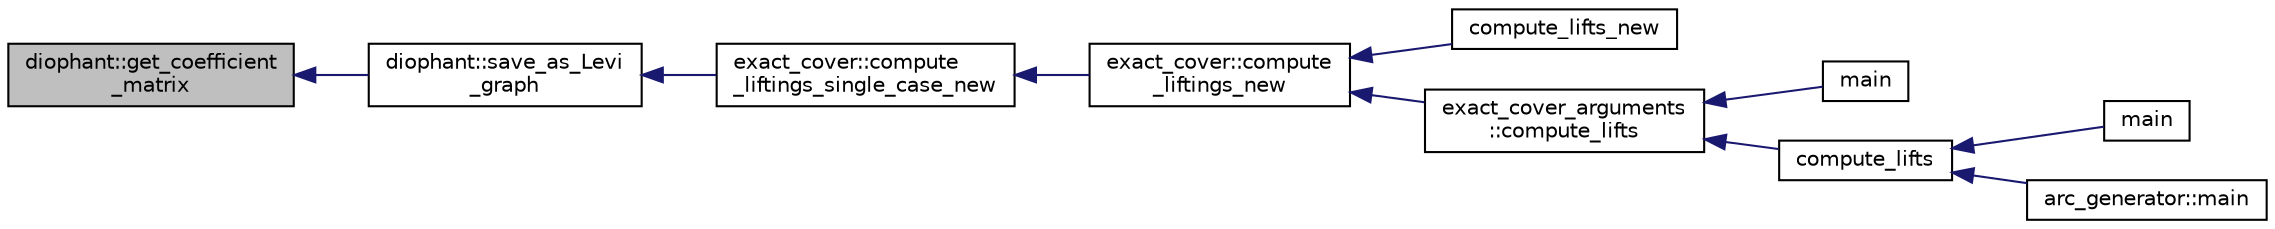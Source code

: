 digraph "diophant::get_coefficient_matrix"
{
  edge [fontname="Helvetica",fontsize="10",labelfontname="Helvetica",labelfontsize="10"];
  node [fontname="Helvetica",fontsize="10",shape=record];
  rankdir="LR";
  Node184 [label="diophant::get_coefficient\l_matrix",height=0.2,width=0.4,color="black", fillcolor="grey75", style="filled", fontcolor="black"];
  Node184 -> Node185 [dir="back",color="midnightblue",fontsize="10",style="solid",fontname="Helvetica"];
  Node185 [label="diophant::save_as_Levi\l_graph",height=0.2,width=0.4,color="black", fillcolor="white", style="filled",URL="$d7/d9c/classdiophant.html#ae4eb639f6ce4451428a473c5e2be429d"];
  Node185 -> Node186 [dir="back",color="midnightblue",fontsize="10",style="solid",fontname="Helvetica"];
  Node186 [label="exact_cover::compute\l_liftings_single_case_new",height=0.2,width=0.4,color="black", fillcolor="white", style="filled",URL="$df/d94/classexact__cover.html#ab111dd375f84d6f60ec7edeb2b18523e"];
  Node186 -> Node187 [dir="back",color="midnightblue",fontsize="10",style="solid",fontname="Helvetica"];
  Node187 [label="exact_cover::compute\l_liftings_new",height=0.2,width=0.4,color="black", fillcolor="white", style="filled",URL="$df/d94/classexact__cover.html#a1438b5e280f85abcabeb7f68eeabb72b"];
  Node187 -> Node188 [dir="back",color="midnightblue",fontsize="10",style="solid",fontname="Helvetica"];
  Node188 [label="compute_lifts_new",height=0.2,width=0.4,color="black", fillcolor="white", style="filled",URL="$d0/d76/tl__algebra__and__number__theory_8h.html#a7572cd3732ca8df324632282e9002dc4"];
  Node187 -> Node189 [dir="back",color="midnightblue",fontsize="10",style="solid",fontname="Helvetica"];
  Node189 [label="exact_cover_arguments\l::compute_lifts",height=0.2,width=0.4,color="black", fillcolor="white", style="filled",URL="$d3/dae/classexact__cover__arguments.html#ab0cdb09a17201c89aa9f83bd511dbbf7"];
  Node189 -> Node190 [dir="back",color="midnightblue",fontsize="10",style="solid",fontname="Helvetica"];
  Node190 [label="main",height=0.2,width=0.4,color="black", fillcolor="white", style="filled",URL="$dc/df8/spread__classify_8_c.html#a217dbf8b442f20279ea00b898af96f52"];
  Node189 -> Node191 [dir="back",color="midnightblue",fontsize="10",style="solid",fontname="Helvetica"];
  Node191 [label="compute_lifts",height=0.2,width=0.4,color="black", fillcolor="white", style="filled",URL="$d0/d76/tl__algebra__and__number__theory_8h.html#a82fe3b66a6f9d9075eb8847d7bfe556b"];
  Node191 -> Node192 [dir="back",color="midnightblue",fontsize="10",style="solid",fontname="Helvetica"];
  Node192 [label="main",height=0.2,width=0.4,color="black", fillcolor="white", style="filled",URL="$d1/d5e/blt__main_8_c.html#a217dbf8b442f20279ea00b898af96f52"];
  Node191 -> Node193 [dir="back",color="midnightblue",fontsize="10",style="solid",fontname="Helvetica"];
  Node193 [label="arc_generator::main",height=0.2,width=0.4,color="black", fillcolor="white", style="filled",URL="$d4/d21/classarc__generator.html#ad80140b51b165dad1fe6ab232be7829a"];
}
